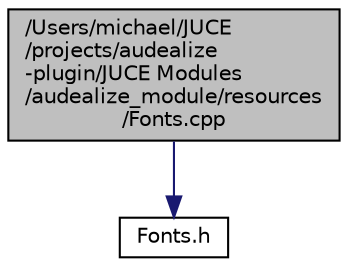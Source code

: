 digraph "/Users/michael/JUCE/projects/audealize-plugin/JUCE Modules/audealize_module/resources/Fonts.cpp"
{
  edge [fontname="Helvetica",fontsize="10",labelfontname="Helvetica",labelfontsize="10"];
  node [fontname="Helvetica",fontsize="10",shape=record];
  Node1 [label="/Users/michael/JUCE\l/projects/audealize\l-plugin/JUCE Modules\l/audealize_module/resources\l/Fonts.cpp",height=0.2,width=0.4,color="black", fillcolor="grey75", style="filled", fontcolor="black"];
  Node1 -> Node2 [color="midnightblue",fontsize="10",style="solid",fontname="Helvetica"];
  Node2 [label="Fonts.h",height=0.2,width=0.4,color="black", fillcolor="white", style="filled",URL="$_fonts_8h.html"];
}
